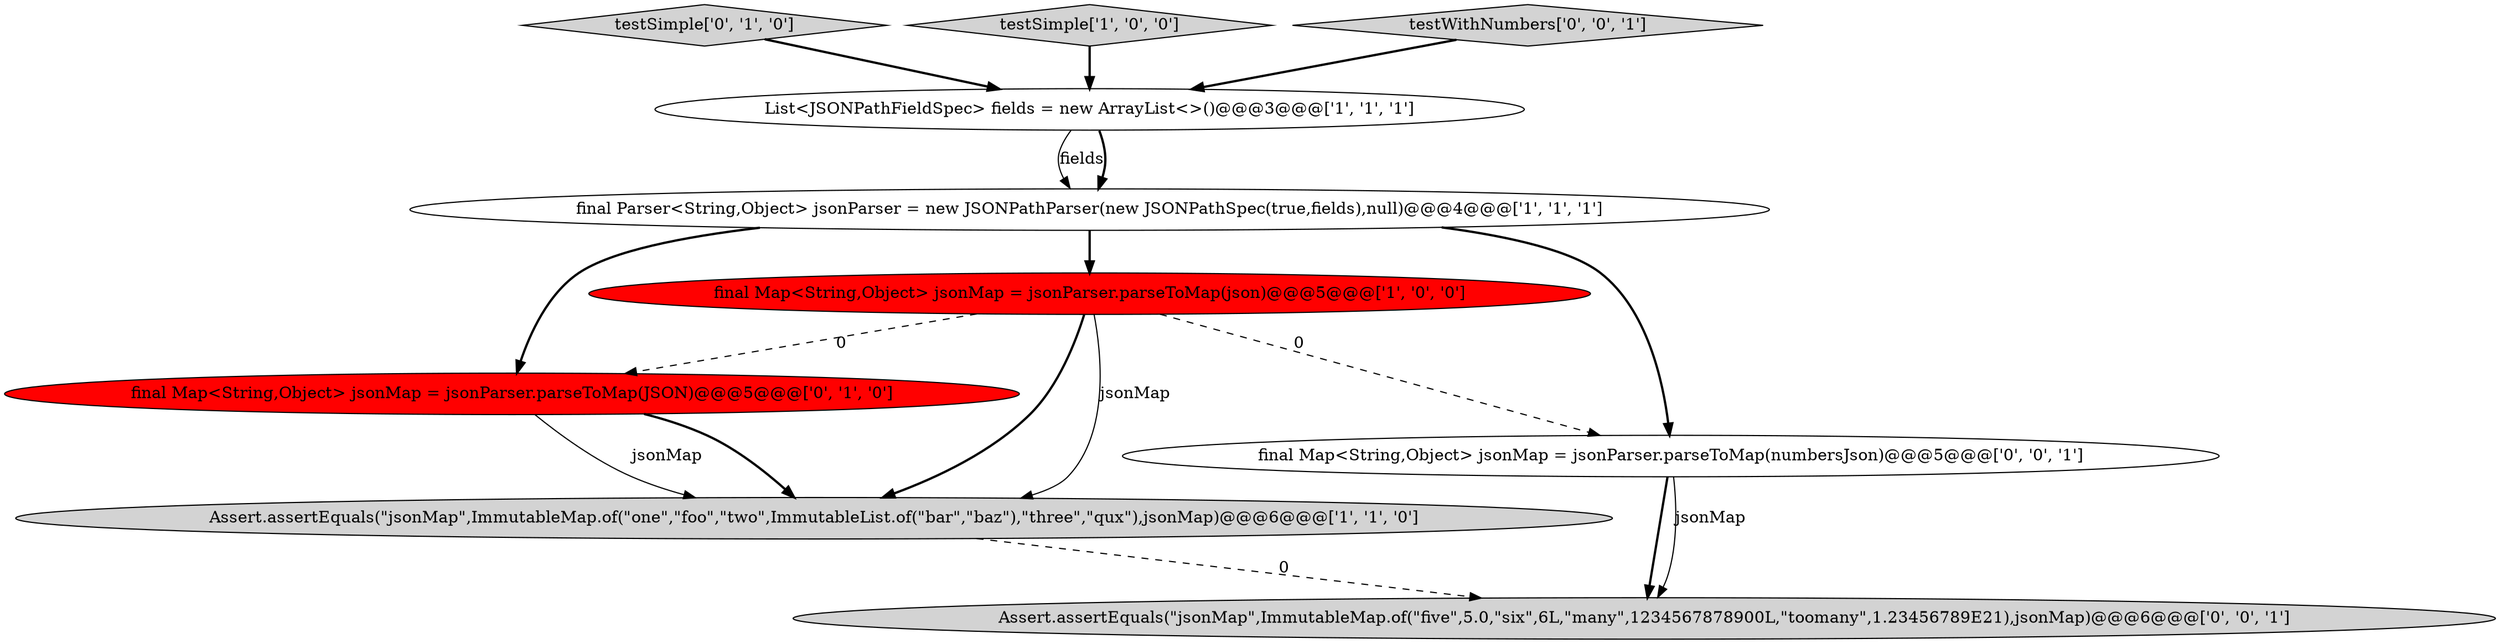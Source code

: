 digraph {
2 [style = filled, label = "final Map<String,Object> jsonMap = jsonParser.parseToMap(json)@@@5@@@['1', '0', '0']", fillcolor = red, shape = ellipse image = "AAA1AAABBB1BBB"];
1 [style = filled, label = "final Parser<String,Object> jsonParser = new JSONPathParser(new JSONPathSpec(true,fields),null)@@@4@@@['1', '1', '1']", fillcolor = white, shape = ellipse image = "AAA0AAABBB1BBB"];
3 [style = filled, label = "Assert.assertEquals(\"jsonMap\",ImmutableMap.of(\"one\",\"foo\",\"two\",ImmutableList.of(\"bar\",\"baz\"),\"three\",\"qux\"),jsonMap)@@@6@@@['1', '1', '0']", fillcolor = lightgray, shape = ellipse image = "AAA0AAABBB1BBB"];
5 [style = filled, label = "testSimple['0', '1', '0']", fillcolor = lightgray, shape = diamond image = "AAA0AAABBB2BBB"];
6 [style = filled, label = "final Map<String,Object> jsonMap = jsonParser.parseToMap(JSON)@@@5@@@['0', '1', '0']", fillcolor = red, shape = ellipse image = "AAA1AAABBB2BBB"];
0 [style = filled, label = "List<JSONPathFieldSpec> fields = new ArrayList<>()@@@3@@@['1', '1', '1']", fillcolor = white, shape = ellipse image = "AAA0AAABBB1BBB"];
7 [style = filled, label = "final Map<String,Object> jsonMap = jsonParser.parseToMap(numbersJson)@@@5@@@['0', '0', '1']", fillcolor = white, shape = ellipse image = "AAA0AAABBB3BBB"];
4 [style = filled, label = "testSimple['1', '0', '0']", fillcolor = lightgray, shape = diamond image = "AAA0AAABBB1BBB"];
8 [style = filled, label = "Assert.assertEquals(\"jsonMap\",ImmutableMap.of(\"five\",5.0,\"six\",6L,\"many\",1234567878900L,\"toomany\",1.23456789E21),jsonMap)@@@6@@@['0', '0', '1']", fillcolor = lightgray, shape = ellipse image = "AAA0AAABBB3BBB"];
9 [style = filled, label = "testWithNumbers['0', '0', '1']", fillcolor = lightgray, shape = diamond image = "AAA0AAABBB3BBB"];
3->8 [style = dashed, label="0"];
6->3 [style = bold, label=""];
1->2 [style = bold, label=""];
0->1 [style = solid, label="fields"];
1->6 [style = bold, label=""];
6->3 [style = solid, label="jsonMap"];
9->0 [style = bold, label=""];
5->0 [style = bold, label=""];
2->3 [style = solid, label="jsonMap"];
7->8 [style = bold, label=""];
2->7 [style = dashed, label="0"];
1->7 [style = bold, label=""];
0->1 [style = bold, label=""];
2->3 [style = bold, label=""];
4->0 [style = bold, label=""];
7->8 [style = solid, label="jsonMap"];
2->6 [style = dashed, label="0"];
}

